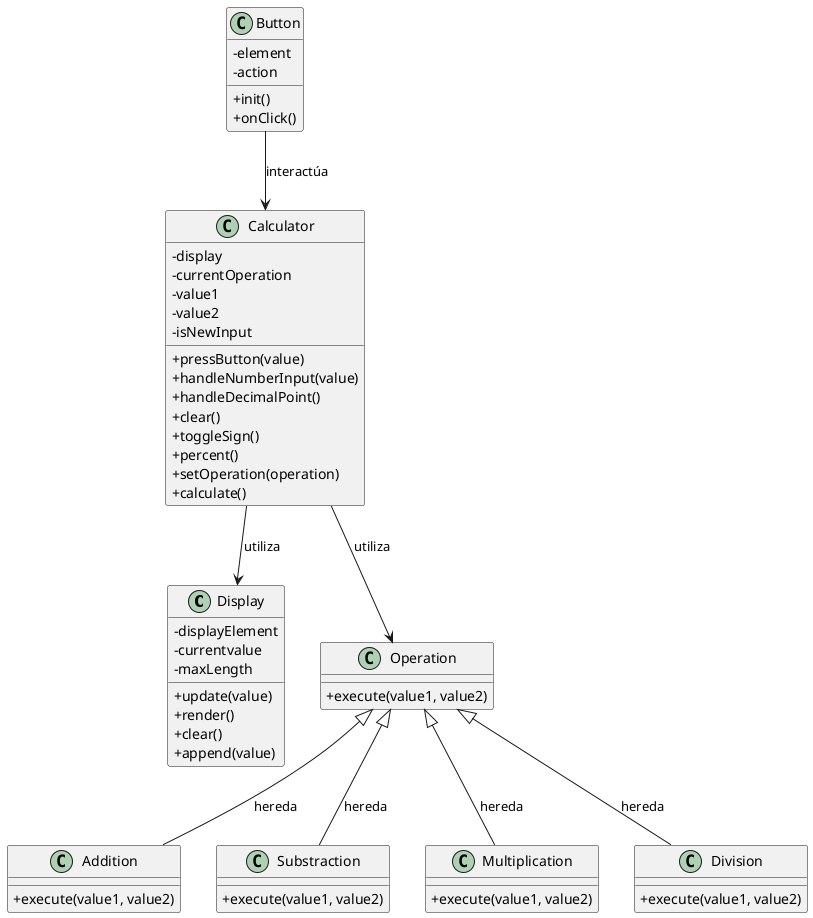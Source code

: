 @startuml Calculadora
skinparam classAttributeIconSize 0

' Clases principales
class Display {
    - displayElement
    - currentvalue
    - maxLength
    + update(value)
    + render()
    + clear()
    + append(value)
}

class Button {
    - element
    - action
    + init()
    + onClick()
}

class Calculator {
    - display
    - currentOperation
    - value1
    - value2
    - isNewInput
    + pressButton(value)
    + handleNumberInput(value)
    + handleDecimalPoint()
    + clear()
    + toggleSign()
    + percent()
    + setOperation(operation)
    + calculate()
}

class Operation {
    + execute(value1, value2)
}

class Addition {
    + execute(value1, value2)
}

class Substraction {
    + execute(value1, value2)
}

class Multiplication {
    + execute(value1, value2)
}

class Division {
    + execute(value1, value2)
}

' Relaciones
Calculator --> Display : utiliza
Calculator --> Operation : utiliza
Operation <|-- Addition : hereda
Operation <|-- Substraction : hereda
Operation <|-- Multiplication : hereda
Operation <|-- Division : hereda
Button --> Calculator : interactúa

@enduml

